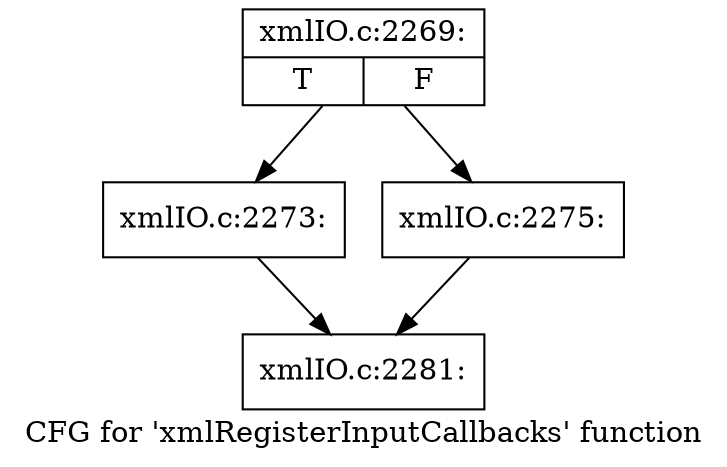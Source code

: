 digraph "CFG for 'xmlRegisterInputCallbacks' function" {
	label="CFG for 'xmlRegisterInputCallbacks' function";

	Node0x5266da0 [shape=record,label="{xmlIO.c:2269:|{<s0>T|<s1>F}}"];
	Node0x5266da0 -> Node0x5268170;
	Node0x5266da0 -> Node0x52681c0;
	Node0x5268170 [shape=record,label="{xmlIO.c:2273:}"];
	Node0x5268170 -> Node0x52670d0;
	Node0x52681c0 [shape=record,label="{xmlIO.c:2275:}"];
	Node0x52681c0 -> Node0x52670d0;
	Node0x52670d0 [shape=record,label="{xmlIO.c:2281:}"];
}
